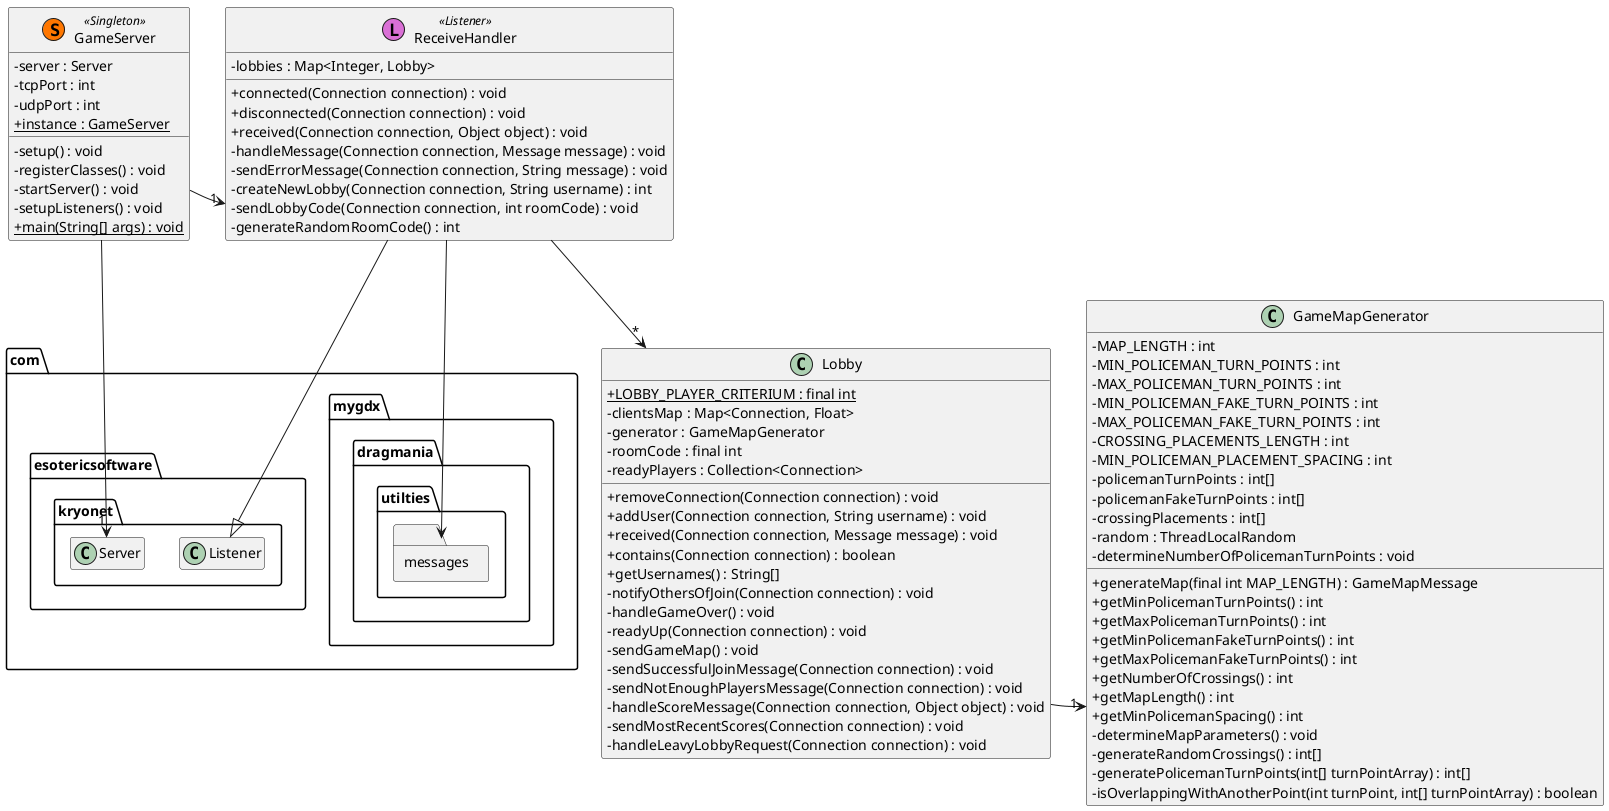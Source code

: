 @startuml
'https://plantuml.com/class-diagram
skinparam classAttributeIconSize 0

class GameServer << (S,#FF7700) Singleton >> {
 - server : Server
 - tcpPort : int
 - udpPort : int
 + {static} instance : GameServer
 - setup() : void
 - registerClasses() : void
 - startServer() : void
 - setupListeners() : void
 + {static} main(String[] args) : void
}

class ReceiveHandler << (L, orchid) Listener >> {
    - lobbies : Map<Integer, Lobby>
    + connected(Connection connection) : void
    + disconnected(Connection connection) : void
    + received(Connection connection, Object object) : void
    - handleMessage(Connection connection, Message message) : void
    - sendErrorMessage(Connection connection, String message) : void
    - createNewLobby(Connection connection, String username) : int
    - sendLobbyCode(Connection connection, int roomCode) : void
    - generateRandomRoomCode() : int
}

together {
class GameMapGenerator {
    - MAP_LENGTH : int
    - MIN_POLICEMAN_TURN_POINTS : int
    - MAX_POLICEMAN_TURN_POINTS : int
    - MIN_POLICEMAN_FAKE_TURN_POINTS : int
    - MAX_POLICEMAN_FAKE_TURN_POINTS : int
    - CROSSING_PLACEMENTS_LENGTH : int
    - MIN_POLICEMAN_PLACEMENT_SPACING : int
    - policemanTurnPoints : int[]
    - policemanFakeTurnPoints : int[]
    - crossingPlacements : int[]
    - random : ThreadLocalRandom
    + generateMap(final int MAP_LENGTH) : GameMapMessage
    + getMinPolicemanTurnPoints() : int
    + getMaxPolicemanTurnPoints() : int
    + getMinPolicemanFakeTurnPoints() : int
    + getMaxPolicemanFakeTurnPoints() : int
    + getNumberOfCrossings() : int
    + getMapLength() : int
    + getMinPolicemanSpacing() : int
    - determineMapParameters() : void
    - determineNumberOfPolicemanTurnPoints : void
    - generateRandomCrossings() : int[]
    - generatePolicemanTurnPoints(int[] turnPointArray) : int[]
    - isOverlappingWithAnotherPoint(int turnPoint, int[] turnPointArray) : boolean
}

class Lobby {
    + {static} LOBBY_PLAYER_CRITERIUM : final int
    - clientsMap : Map<Connection, Float>
    - generator : GameMapGenerator
    - roomCode : final int
    - readyPlayers : Collection<Connection>
    + removeConnection(Connection connection) : void
    + addUser(Connection connection, String username) : void
    + received(Connection connection, Message message) : void
    + contains(Connection connection) : boolean
    + getUsernames() : String[]
    - notifyOthersOfJoin(Connection connection) : void
    - handleGameOver() : void
    - readyUp(Connection connection) : void
    - sendGameMap() : void
    - sendSuccessfulJoinMessage(Connection connection) : void
    - sendNotEnoughPlayersMessage(Connection connection) : void
    - handleScoreMessage(Connection connection, Object object) : void
    - sendMostRecentScores(Connection connection) : void
    - handleLeavyLobbyRequest(Connection connection) : void
}

}



package com.mygdx.dragmania.utilties.messages <<Folder>>{

}

ReceiveHandler -> com.mygdx.dragmania.utilties.messages
GameServer --> "1" com.esotericsoftware.kryonet.Server
GameServer --> "1" ReceiveHandler
GameServer -[Hidden] ReceiveHandler
ReceiveHandler --|> com.esotericsoftware.kryonet.Listener
ReceiveHandler --> "*" Lobby
Lobby --> "1" GameMapGenerator
Lobby -[Hidden] GameMapGenerator

hide com.esotericsoftware.kryonet.Listener members
hide com.esotericsoftware.kryonet.Server members

@enduml